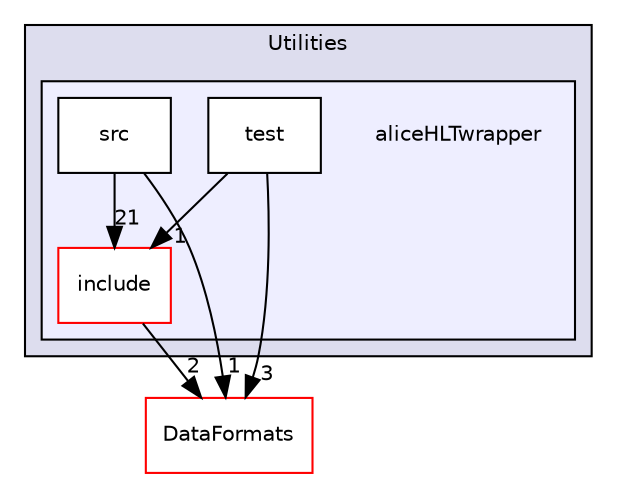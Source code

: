 digraph "/home/travis/build/AliceO2Group/AliceO2/Utilities/aliceHLTwrapper" {
  bgcolor=transparent;
  compound=true
  node [ fontsize="10", fontname="Helvetica"];
  edge [ labelfontsize="10", labelfontname="Helvetica"];
  subgraph clusterdir_b05a5fa85f84bfc9013183c9d87f9a36 {
    graph [ bgcolor="#ddddee", pencolor="black", label="Utilities" fontname="Helvetica", fontsize="10", URL="dir_b05a5fa85f84bfc9013183c9d87f9a36.html"]
  subgraph clusterdir_89404594baeba009a250b72877027579 {
    graph [ bgcolor="#eeeeff", pencolor="black", label="" URL="dir_89404594baeba009a250b72877027579.html"];
    dir_89404594baeba009a250b72877027579 [shape=plaintext label="aliceHLTwrapper"];
    dir_37b72e6c4ddd7d8ec45fb5fa8751df88 [shape=box label="include" color="red" fillcolor="white" style="filled" URL="dir_37b72e6c4ddd7d8ec45fb5fa8751df88.html"];
    dir_468a7cabf80e2295683d860d132e9318 [shape=box label="src" color="black" fillcolor="white" style="filled" URL="dir_468a7cabf80e2295683d860d132e9318.html"];
    dir_ca7d1572a272ad7d8c57f26623bb83b1 [shape=box label="test" color="black" fillcolor="white" style="filled" URL="dir_ca7d1572a272ad7d8c57f26623bb83b1.html"];
  }
  }
  dir_2171f7ec022c5423887b07c69b2f5b48 [shape=box label="DataFormats" color="red" URL="dir_2171f7ec022c5423887b07c69b2f5b48.html"];
  dir_37b72e6c4ddd7d8ec45fb5fa8751df88->dir_2171f7ec022c5423887b07c69b2f5b48 [headlabel="2", labeldistance=1.5 headhref="dir_000457_000055.html"];
  dir_468a7cabf80e2295683d860d132e9318->dir_37b72e6c4ddd7d8ec45fb5fa8751df88 [headlabel="21", labeldistance=1.5 headhref="dir_000459_000457.html"];
  dir_468a7cabf80e2295683d860d132e9318->dir_2171f7ec022c5423887b07c69b2f5b48 [headlabel="1", labeldistance=1.5 headhref="dir_000459_000055.html"];
  dir_ca7d1572a272ad7d8c57f26623bb83b1->dir_37b72e6c4ddd7d8ec45fb5fa8751df88 [headlabel="1", labeldistance=1.5 headhref="dir_000460_000457.html"];
  dir_ca7d1572a272ad7d8c57f26623bb83b1->dir_2171f7ec022c5423887b07c69b2f5b48 [headlabel="3", labeldistance=1.5 headhref="dir_000460_000055.html"];
}
